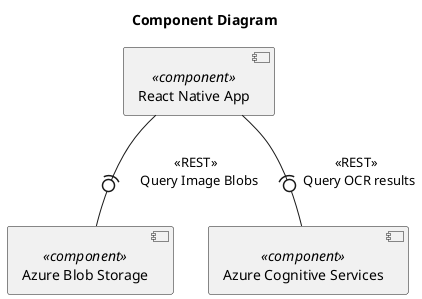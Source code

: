 @startuml
Title Component Diagram
component "React Native App" <<component>> as app
component "Azure Blob Storage" <<component>>  as storage
component "Azure Cognitive Services" <<component>>  as OCR

app -(0- storage : "<<REST>> \n Query Image Blobs"
app -(0- OCR : ""<<REST>> \n Query OCR results""

@enduml